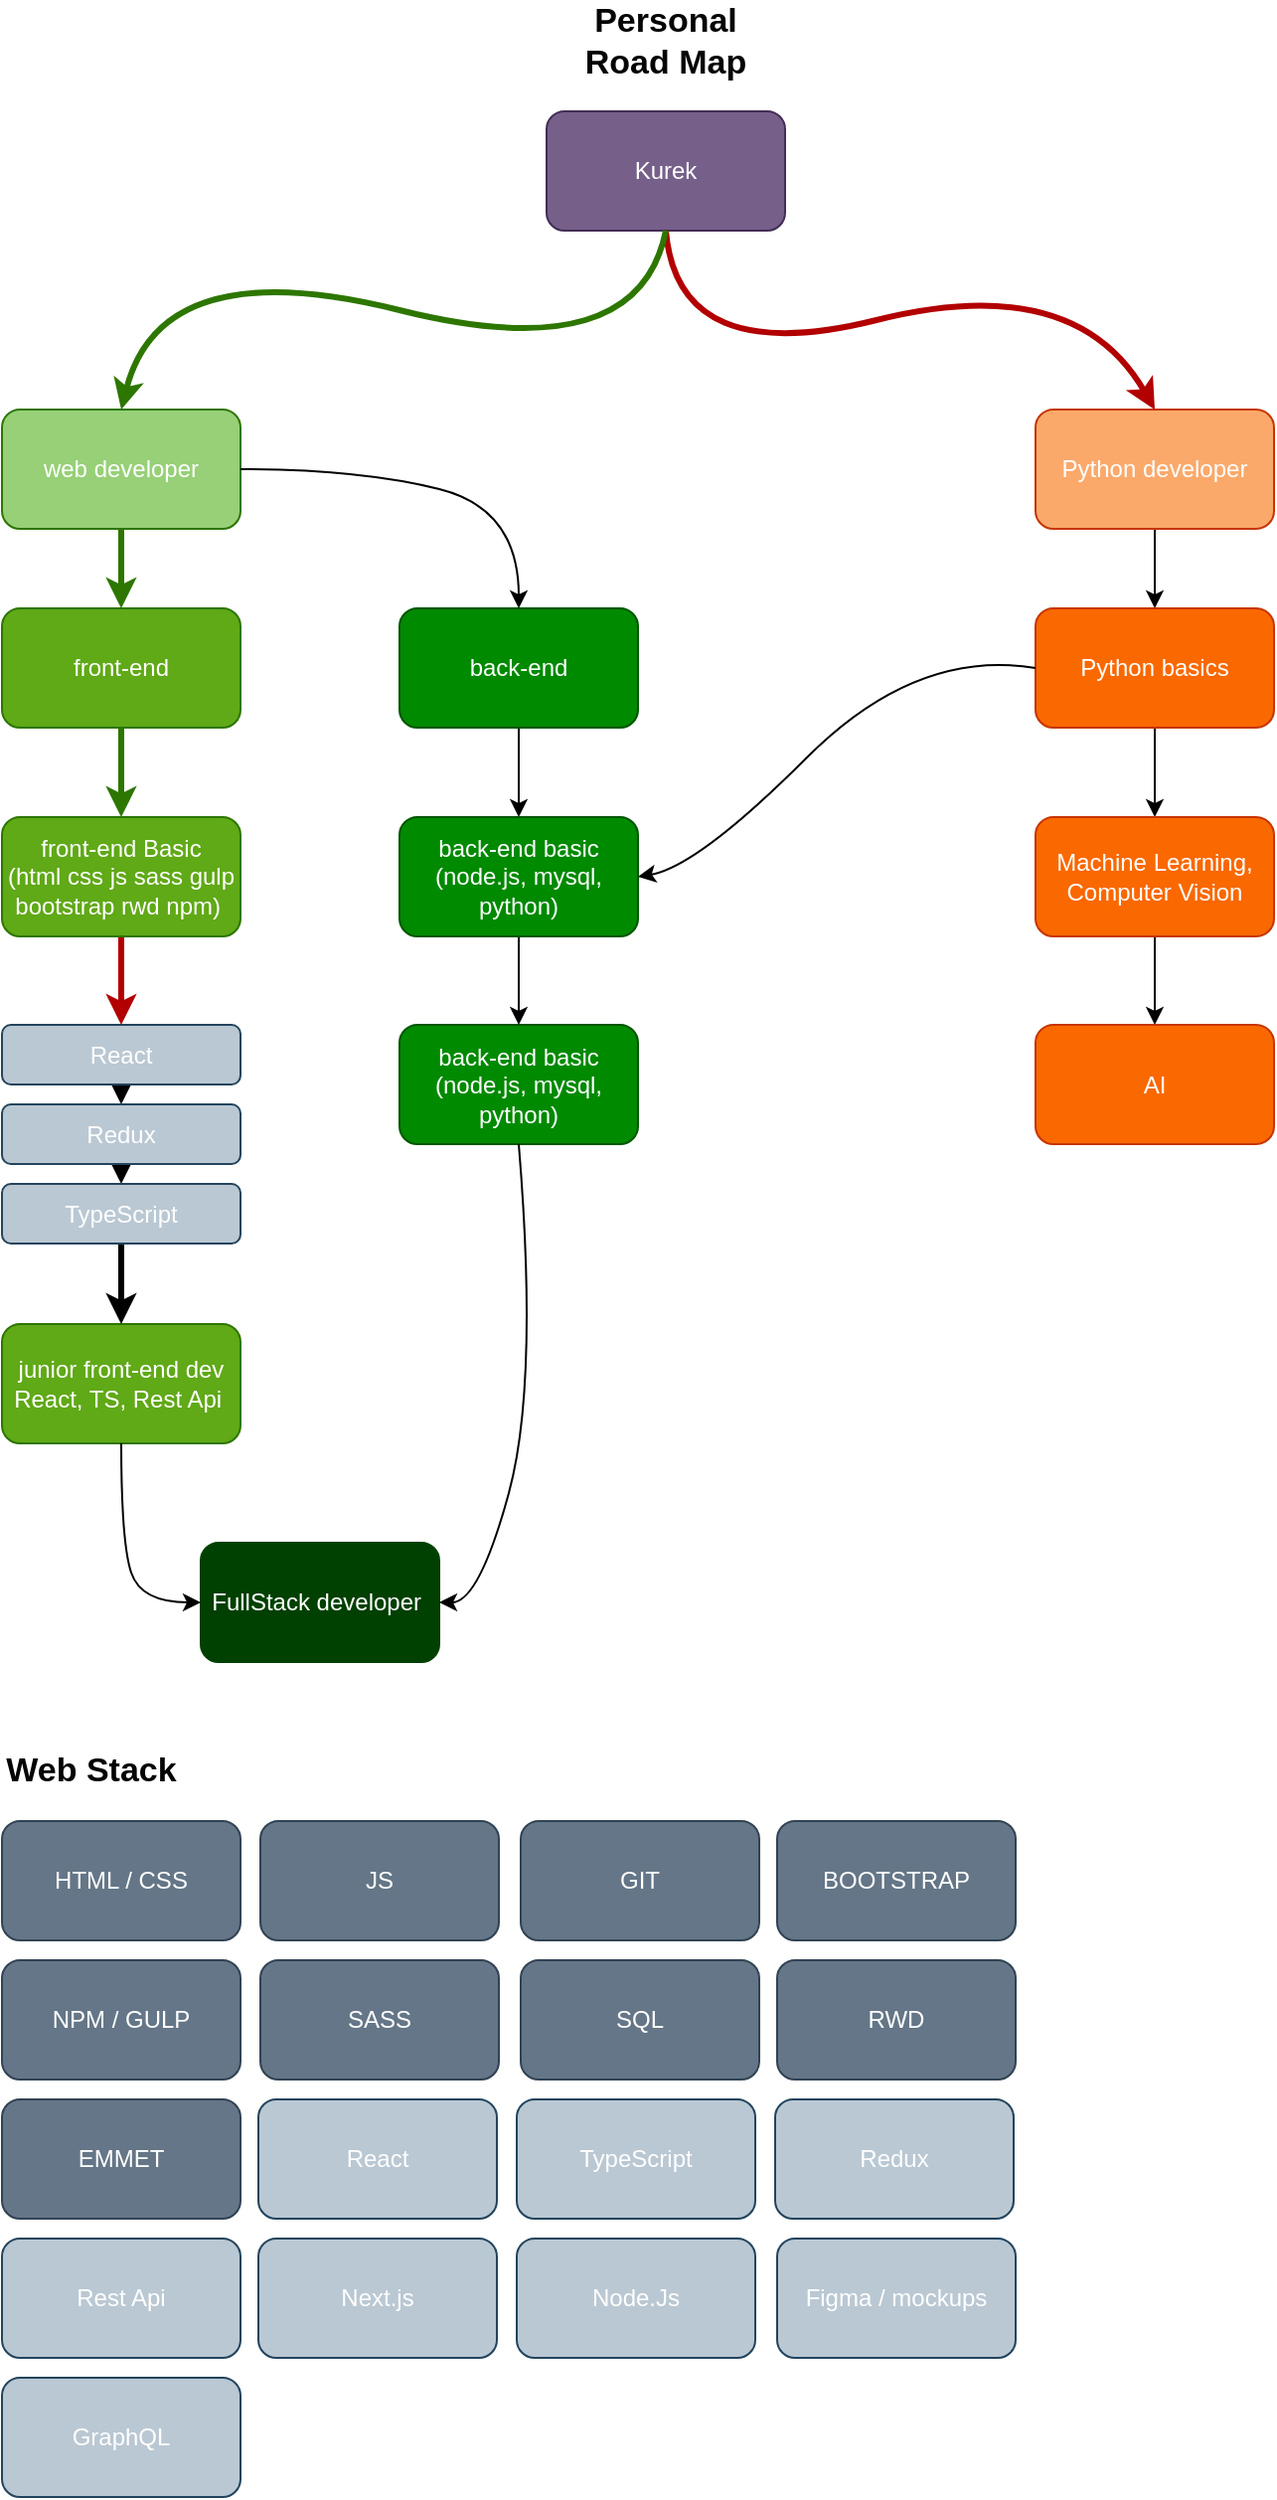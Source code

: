 <mxfile version="20.8.3" type="github">
  <diagram id="wU-MZU1ki5H1QDvkkrNs" name="Strona-1">
    <mxGraphModel dx="1262" dy="678" grid="1" gridSize="10" guides="1" tooltips="1" connect="1" arrows="1" fold="1" page="1" pageScale="1" pageWidth="827" pageHeight="1169" math="0" shadow="0">
      <root>
        <mxCell id="0" />
        <mxCell id="1" parent="0" />
        <mxCell id="NCf4MELzwFDsRm1iRGMm-1" value="Kurek" style="rounded=1;whiteSpace=wrap;html=1;fillColor=#76608a;strokeColor=#432D57;fontColor=#ffffff;" vertex="1" parent="1">
          <mxGeometry x="354" y="170" width="120" height="60" as="geometry" />
        </mxCell>
        <mxCell id="NCf4MELzwFDsRm1iRGMm-21" value="" style="edgeStyle=orthogonalEdgeStyle;rounded=0;orthogonalLoop=1;jettySize=auto;html=1;strokeWidth=3;fillColor=#60a917;strokeColor=#2D7600;" edge="1" parent="1" source="NCf4MELzwFDsRm1iRGMm-2" target="NCf4MELzwFDsRm1iRGMm-20">
          <mxGeometry relative="1" as="geometry" />
        </mxCell>
        <mxCell id="NCf4MELzwFDsRm1iRGMm-2" value="web developer" style="rounded=1;whiteSpace=wrap;html=1;fillColor=#97D077;strokeColor=#2D7600;fontColor=#ffffff;" vertex="1" parent="1">
          <mxGeometry x="80" y="320" width="120" height="60" as="geometry" />
        </mxCell>
        <mxCell id="NCf4MELzwFDsRm1iRGMm-13" value="" style="edgeStyle=orthogonalEdgeStyle;rounded=0;orthogonalLoop=1;jettySize=auto;html=1;" edge="1" parent="1" source="NCf4MELzwFDsRm1iRGMm-3" target="NCf4MELzwFDsRm1iRGMm-12">
          <mxGeometry relative="1" as="geometry" />
        </mxCell>
        <mxCell id="NCf4MELzwFDsRm1iRGMm-3" value="Python developer" style="rounded=1;whiteSpace=wrap;html=1;fillColor=#FAA96B;strokeColor=#C73500;fontColor=#FFFFFF;" vertex="1" parent="1">
          <mxGeometry x="600" y="320" width="120" height="60" as="geometry" />
        </mxCell>
        <mxCell id="NCf4MELzwFDsRm1iRGMm-5" value="" style="curved=1;endArrow=classic;html=1;rounded=0;exitX=0.5;exitY=1;exitDx=0;exitDy=0;entryX=0.5;entryY=0;entryDx=0;entryDy=0;fillColor=#e51400;strokeColor=#B20000;strokeWidth=3;" edge="1" parent="1" source="NCf4MELzwFDsRm1iRGMm-1" target="NCf4MELzwFDsRm1iRGMm-3">
          <mxGeometry width="50" height="50" relative="1" as="geometry">
            <mxPoint x="390" y="440" as="sourcePoint" />
            <mxPoint x="440" y="390" as="targetPoint" />
            <Array as="points">
              <mxPoint x="420" y="300" />
              <mxPoint x="620" y="250" />
            </Array>
          </mxGeometry>
        </mxCell>
        <mxCell id="NCf4MELzwFDsRm1iRGMm-7" value="" style="curved=1;endArrow=classic;html=1;rounded=0;exitX=0.5;exitY=1;exitDx=0;exitDy=0;entryX=0.5;entryY=0;entryDx=0;entryDy=0;fillColor=#60a917;strokeColor=#2D7600;strokeWidth=3;" edge="1" parent="1" source="NCf4MELzwFDsRm1iRGMm-1" target="NCf4MELzwFDsRm1iRGMm-2">
          <mxGeometry width="50" height="50" relative="1" as="geometry">
            <mxPoint x="390" y="440" as="sourcePoint" />
            <mxPoint x="440" y="390" as="targetPoint" />
            <Array as="points">
              <mxPoint x="400" y="300" />
              <mxPoint x="160" y="240" />
            </Array>
          </mxGeometry>
        </mxCell>
        <mxCell id="NCf4MELzwFDsRm1iRGMm-66" style="edgeStyle=orthogonalEdgeStyle;rounded=0;orthogonalLoop=1;jettySize=auto;html=1;exitX=0.5;exitY=1;exitDx=0;exitDy=0;entryX=0.5;entryY=0;entryDx=0;entryDy=0;strokeWidth=3;fontSize=17;fontColor=#FFFFFF;strokeColor=#B20000;fillColor=#e51400;" edge="1" parent="1" source="NCf4MELzwFDsRm1iRGMm-8" target="NCf4MELzwFDsRm1iRGMm-55">
          <mxGeometry relative="1" as="geometry" />
        </mxCell>
        <mxCell id="NCf4MELzwFDsRm1iRGMm-8" value="front-end Basic&lt;br&gt;(html css js sass gulp bootstrap rwd npm)&amp;nbsp;" style="rounded=1;whiteSpace=wrap;html=1;fillColor=#60a917;fontColor=#ffffff;strokeColor=#2D7600;" vertex="1" parent="1">
          <mxGeometry x="80" y="525" width="120" height="60" as="geometry" />
        </mxCell>
        <mxCell id="NCf4MELzwFDsRm1iRGMm-10" value="junior front-end dev&lt;br&gt;React, TS, Rest Api&amp;nbsp;" style="rounded=1;whiteSpace=wrap;html=1;fillColor=#60a917;fontColor=#ffffff;strokeColor=#2D7600;" vertex="1" parent="1">
          <mxGeometry x="80" y="780" width="120" height="60" as="geometry" />
        </mxCell>
        <mxCell id="NCf4MELzwFDsRm1iRGMm-24" value="" style="edgeStyle=orthogonalEdgeStyle;rounded=0;orthogonalLoop=1;jettySize=auto;html=1;" edge="1" parent="1" source="NCf4MELzwFDsRm1iRGMm-12">
          <mxGeometry relative="1" as="geometry">
            <mxPoint x="660" y="525" as="targetPoint" />
            <Array as="points">
              <mxPoint x="660" y="525" />
            </Array>
          </mxGeometry>
        </mxCell>
        <mxCell id="NCf4MELzwFDsRm1iRGMm-12" value="Python basics" style="rounded=1;whiteSpace=wrap;html=1;fillColor=#fa6800;fontColor=#FFFFFF;strokeColor=#C73500;" vertex="1" parent="1">
          <mxGeometry x="600" y="420" width="120" height="60" as="geometry" />
        </mxCell>
        <mxCell id="NCf4MELzwFDsRm1iRGMm-19" value="" style="edgeStyle=orthogonalEdgeStyle;rounded=0;orthogonalLoop=1;jettySize=auto;html=1;" edge="1" parent="1" source="NCf4MELzwFDsRm1iRGMm-15" target="NCf4MELzwFDsRm1iRGMm-18">
          <mxGeometry relative="1" as="geometry" />
        </mxCell>
        <mxCell id="NCf4MELzwFDsRm1iRGMm-15" value="back-end" style="rounded=1;whiteSpace=wrap;html=1;fillColor=#008a00;fontColor=#ffffff;strokeColor=#005700;" vertex="1" parent="1">
          <mxGeometry x="280" y="420" width="120" height="60" as="geometry" />
        </mxCell>
        <mxCell id="NCf4MELzwFDsRm1iRGMm-16" value="" style="curved=1;endArrow=classic;html=1;rounded=0;exitX=1;exitY=0.5;exitDx=0;exitDy=0;entryX=0.5;entryY=0;entryDx=0;entryDy=0;" edge="1" parent="1" source="NCf4MELzwFDsRm1iRGMm-2" target="NCf4MELzwFDsRm1iRGMm-15">
          <mxGeometry width="50" height="50" relative="1" as="geometry">
            <mxPoint x="260" y="400" as="sourcePoint" />
            <mxPoint x="310" y="350" as="targetPoint" />
            <Array as="points">
              <mxPoint x="260" y="350" />
              <mxPoint x="340" y="370" />
            </Array>
          </mxGeometry>
        </mxCell>
        <mxCell id="NCf4MELzwFDsRm1iRGMm-26" value="" style="edgeStyle=orthogonalEdgeStyle;rounded=0;orthogonalLoop=1;jettySize=auto;html=1;" edge="1" parent="1" source="NCf4MELzwFDsRm1iRGMm-18" target="NCf4MELzwFDsRm1iRGMm-25">
          <mxGeometry relative="1" as="geometry" />
        </mxCell>
        <mxCell id="NCf4MELzwFDsRm1iRGMm-18" value="back-end basic&lt;br&gt;(node.js, mysql, python)" style="rounded=1;whiteSpace=wrap;html=1;fillColor=#008a00;fontColor=#ffffff;strokeColor=#005700;" vertex="1" parent="1">
          <mxGeometry x="280" y="525" width="120" height="60" as="geometry" />
        </mxCell>
        <mxCell id="NCf4MELzwFDsRm1iRGMm-22" value="" style="edgeStyle=orthogonalEdgeStyle;rounded=0;orthogonalLoop=1;jettySize=auto;html=1;strokeWidth=3;fillColor=#60a917;strokeColor=#2D7600;" edge="1" parent="1" source="NCf4MELzwFDsRm1iRGMm-20" target="NCf4MELzwFDsRm1iRGMm-8">
          <mxGeometry relative="1" as="geometry" />
        </mxCell>
        <mxCell id="NCf4MELzwFDsRm1iRGMm-20" value="front-end" style="rounded=1;whiteSpace=wrap;html=1;fillColor=#60a917;fontColor=#ffffff;strokeColor=#2D7600;" vertex="1" parent="1">
          <mxGeometry x="80" y="420" width="120" height="60" as="geometry" />
        </mxCell>
        <mxCell id="NCf4MELzwFDsRm1iRGMm-23" value="" style="curved=1;endArrow=classic;html=1;rounded=0;entryX=1;entryY=0.5;entryDx=0;entryDy=0;exitX=0;exitY=0.5;exitDx=0;exitDy=0;" edge="1" parent="1" source="NCf4MELzwFDsRm1iRGMm-12" target="NCf4MELzwFDsRm1iRGMm-18">
          <mxGeometry width="50" height="50" relative="1" as="geometry">
            <mxPoint x="580" y="330" as="sourcePoint" />
            <mxPoint x="656" y="440" as="targetPoint" />
            <Array as="points">
              <mxPoint x="540" y="440" />
              <mxPoint x="430" y="550" />
            </Array>
          </mxGeometry>
        </mxCell>
        <mxCell id="NCf4MELzwFDsRm1iRGMm-25" value="back-end basic&lt;br&gt;(node.js, mysql, python)" style="rounded=1;whiteSpace=wrap;html=1;fillColor=#008a00;fontColor=#ffffff;strokeColor=#005700;" vertex="1" parent="1">
          <mxGeometry x="280" y="629.5" width="120" height="60" as="geometry" />
        </mxCell>
        <mxCell id="NCf4MELzwFDsRm1iRGMm-27" value="FullStack developer&amp;nbsp;" style="rounded=1;whiteSpace=wrap;html=1;fillColor=#004000;fontColor=#ffffff;strokeColor=#004000;" vertex="1" parent="1">
          <mxGeometry x="180" y="890" width="120" height="60" as="geometry" />
        </mxCell>
        <mxCell id="NCf4MELzwFDsRm1iRGMm-28" value="" style="curved=1;endArrow=classic;html=1;rounded=0;entryX=1;entryY=0.5;entryDx=0;entryDy=0;exitX=0.5;exitY=1;exitDx=0;exitDy=0;" edge="1" parent="1" source="NCf4MELzwFDsRm1iRGMm-25" target="NCf4MELzwFDsRm1iRGMm-27">
          <mxGeometry width="50" height="50" relative="1" as="geometry">
            <mxPoint x="590" y="670" as="sourcePoint" />
            <mxPoint x="380" y="775" as="targetPoint" />
            <Array as="points">
              <mxPoint x="350" y="810" />
              <mxPoint x="320" y="920" />
            </Array>
          </mxGeometry>
        </mxCell>
        <mxCell id="NCf4MELzwFDsRm1iRGMm-32" value="" style="edgeStyle=orthogonalEdgeStyle;rounded=0;orthogonalLoop=1;jettySize=auto;html=1;fontColor=#FFFFFF;" edge="1" parent="1" source="NCf4MELzwFDsRm1iRGMm-30" target="NCf4MELzwFDsRm1iRGMm-31">
          <mxGeometry relative="1" as="geometry" />
        </mxCell>
        <mxCell id="NCf4MELzwFDsRm1iRGMm-30" value="Machine Learning,&lt;br&gt;Computer Vision" style="rounded=1;whiteSpace=wrap;html=1;fillColor=#fa6800;fontColor=#FFFFFF;strokeColor=#C73500;" vertex="1" parent="1">
          <mxGeometry x="600" y="525" width="120" height="60" as="geometry" />
        </mxCell>
        <mxCell id="NCf4MELzwFDsRm1iRGMm-31" value="AI" style="rounded=1;whiteSpace=wrap;html=1;fillColor=#fa6800;fontColor=#FFFFFF;strokeColor=#C73500;" vertex="1" parent="1">
          <mxGeometry x="600" y="629.5" width="120" height="60" as="geometry" />
        </mxCell>
        <mxCell id="NCf4MELzwFDsRm1iRGMm-33" value="HTML / CSS" style="rounded=1;whiteSpace=wrap;html=1;strokeColor=#314354;fontColor=#ffffff;fillColor=#647687;" vertex="1" parent="1">
          <mxGeometry x="80" y="1030" width="120" height="60" as="geometry" />
        </mxCell>
        <mxCell id="NCf4MELzwFDsRm1iRGMm-34" value="JS" style="rounded=1;whiteSpace=wrap;html=1;strokeColor=#314354;fontColor=#ffffff;fillColor=#647687;" vertex="1" parent="1">
          <mxGeometry x="210" y="1030" width="120" height="60" as="geometry" />
        </mxCell>
        <mxCell id="NCf4MELzwFDsRm1iRGMm-35" value="GIT" style="rounded=1;whiteSpace=wrap;html=1;strokeColor=#314354;fontColor=#ffffff;fillColor=#647687;" vertex="1" parent="1">
          <mxGeometry x="341" y="1030" width="120" height="60" as="geometry" />
        </mxCell>
        <mxCell id="NCf4MELzwFDsRm1iRGMm-36" value="BOOTSTRAP" style="rounded=1;whiteSpace=wrap;html=1;strokeColor=#314354;fontColor=#ffffff;fillColor=#647687;" vertex="1" parent="1">
          <mxGeometry x="470" y="1030" width="120" height="60" as="geometry" />
        </mxCell>
        <mxCell id="NCf4MELzwFDsRm1iRGMm-38" value="&lt;font color=&quot;#050505&quot; style=&quot;font-size: 17px;&quot;&gt;&lt;span style=&quot;font-size: 17px;&quot;&gt;Web Stack&lt;/span&gt;&lt;/font&gt;" style="text;html=1;strokeColor=none;fillColor=none;align=center;verticalAlign=middle;whiteSpace=wrap;rounded=0;fontColor=#FFFFFF;fontStyle=5;fontSize=17;" vertex="1" parent="1">
          <mxGeometry x="80" y="990" width="90" height="30" as="geometry" />
        </mxCell>
        <mxCell id="NCf4MELzwFDsRm1iRGMm-39" value="NPM /&amp;nbsp;GULP" style="rounded=1;whiteSpace=wrap;html=1;strokeColor=#314354;fontColor=#ffffff;fillColor=#647687;" vertex="1" parent="1">
          <mxGeometry x="80" y="1100" width="120" height="60" as="geometry" />
        </mxCell>
        <mxCell id="NCf4MELzwFDsRm1iRGMm-40" value="SASS" style="rounded=1;whiteSpace=wrap;html=1;strokeColor=#314354;fontColor=#ffffff;fillColor=#647687;" vertex="1" parent="1">
          <mxGeometry x="210" y="1100" width="120" height="60" as="geometry" />
        </mxCell>
        <mxCell id="NCf4MELzwFDsRm1iRGMm-41" value="SQL" style="rounded=1;whiteSpace=wrap;html=1;strokeColor=#314354;fontColor=#ffffff;fillColor=#647687;" vertex="1" parent="1">
          <mxGeometry x="341" y="1100" width="120" height="60" as="geometry" />
        </mxCell>
        <mxCell id="NCf4MELzwFDsRm1iRGMm-42" value="RWD" style="rounded=1;whiteSpace=wrap;html=1;strokeColor=#314354;fontColor=#ffffff;fillColor=#647687;" vertex="1" parent="1">
          <mxGeometry x="470" y="1100" width="120" height="60" as="geometry" />
        </mxCell>
        <mxCell id="NCf4MELzwFDsRm1iRGMm-44" value="React" style="rounded=1;whiteSpace=wrap;html=1;strokeColor=#23445d;fillColor=#bac8d3;fontColor=#FFFFFF;" vertex="1" parent="1">
          <mxGeometry x="209" y="1170" width="120" height="60" as="geometry" />
        </mxCell>
        <mxCell id="NCf4MELzwFDsRm1iRGMm-45" value="TypeScript" style="rounded=1;whiteSpace=wrap;html=1;strokeColor=#23445d;fillColor=#bac8d3;fontColor=#FFFFFF;" vertex="1" parent="1">
          <mxGeometry x="339" y="1170" width="120" height="60" as="geometry" />
        </mxCell>
        <mxCell id="NCf4MELzwFDsRm1iRGMm-47" value="Rest Api" style="rounded=1;whiteSpace=wrap;html=1;strokeColor=#23445d;fillColor=#bac8d3;fontColor=#FFFFFF;" vertex="1" parent="1">
          <mxGeometry x="80" y="1240" width="120" height="60" as="geometry" />
        </mxCell>
        <mxCell id="NCf4MELzwFDsRm1iRGMm-48" value="Next.js" style="rounded=1;whiteSpace=wrap;html=1;strokeColor=#23445d;fillColor=#bac8d3;fontColor=#FFFFFF;" vertex="1" parent="1">
          <mxGeometry x="209" y="1240" width="120" height="60" as="geometry" />
        </mxCell>
        <mxCell id="NCf4MELzwFDsRm1iRGMm-49" value="&lt;font color=&quot;#050505&quot; style=&quot;font-size: 17px;&quot;&gt;&lt;span style=&quot;font-size: 17px;&quot;&gt;Personal Road Map&lt;/span&gt;&lt;/font&gt;" style="text;html=1;strokeColor=none;fillColor=none;align=center;verticalAlign=middle;whiteSpace=wrap;rounded=0;fontColor=#FFFFFF;fontStyle=5;fontSize=17;" vertex="1" parent="1">
          <mxGeometry x="369" y="120" width="90" height="30" as="geometry" />
        </mxCell>
        <mxCell id="NCf4MELzwFDsRm1iRGMm-50" value="Redux" style="rounded=1;whiteSpace=wrap;html=1;strokeColor=#23445d;fillColor=#bac8d3;fontColor=#FFFFFF;" vertex="1" parent="1">
          <mxGeometry x="469" y="1170" width="120" height="60" as="geometry" />
        </mxCell>
        <mxCell id="NCf4MELzwFDsRm1iRGMm-51" value="Figma / mockups" style="rounded=1;whiteSpace=wrap;html=1;strokeColor=#23445d;fillColor=#bac8d3;fontColor=#FFFFFF;" vertex="1" parent="1">
          <mxGeometry x="470" y="1240" width="120" height="60" as="geometry" />
        </mxCell>
        <mxCell id="NCf4MELzwFDsRm1iRGMm-52" value="Node.Js" style="rounded=1;whiteSpace=wrap;html=1;strokeColor=#23445d;fillColor=#bac8d3;fontColor=#FFFFFF;" vertex="1" parent="1">
          <mxGeometry x="339" y="1240" width="120" height="60" as="geometry" />
        </mxCell>
        <mxCell id="NCf4MELzwFDsRm1iRGMm-53" value="EMMET" style="rounded=1;whiteSpace=wrap;html=1;strokeColor=#314354;fontColor=#ffffff;fillColor=#647687;" vertex="1" parent="1">
          <mxGeometry x="80" y="1170" width="120" height="60" as="geometry" />
        </mxCell>
        <mxCell id="NCf4MELzwFDsRm1iRGMm-60" style="edgeStyle=orthogonalEdgeStyle;rounded=0;orthogonalLoop=1;jettySize=auto;html=1;exitX=0.5;exitY=1;exitDx=0;exitDy=0;entryX=0.5;entryY=0;entryDx=0;entryDy=0;strokeWidth=3;fontSize=17;fontColor=#FFFFFF;" edge="1" parent="1" source="NCf4MELzwFDsRm1iRGMm-55" target="NCf4MELzwFDsRm1iRGMm-57">
          <mxGeometry relative="1" as="geometry" />
        </mxCell>
        <mxCell id="NCf4MELzwFDsRm1iRGMm-55" value="React" style="rounded=1;whiteSpace=wrap;html=1;strokeColor=#23445d;fillColor=#bac8d3;fontColor=#FFFFFF;" vertex="1" parent="1">
          <mxGeometry x="80" y="629.5" width="120" height="30" as="geometry" />
        </mxCell>
        <mxCell id="NCf4MELzwFDsRm1iRGMm-61" style="edgeStyle=orthogonalEdgeStyle;rounded=0;orthogonalLoop=1;jettySize=auto;html=1;exitX=0.5;exitY=1;exitDx=0;exitDy=0;entryX=0.5;entryY=0;entryDx=0;entryDy=0;strokeWidth=3;fontSize=17;fontColor=#FFFFFF;" edge="1" parent="1" source="NCf4MELzwFDsRm1iRGMm-57" target="NCf4MELzwFDsRm1iRGMm-58">
          <mxGeometry relative="1" as="geometry" />
        </mxCell>
        <mxCell id="NCf4MELzwFDsRm1iRGMm-57" value="Redux" style="rounded=1;whiteSpace=wrap;html=1;strokeColor=#23445d;fillColor=#bac8d3;fontColor=#FFFFFF;" vertex="1" parent="1">
          <mxGeometry x="80" y="669.5" width="120" height="30" as="geometry" />
        </mxCell>
        <mxCell id="NCf4MELzwFDsRm1iRGMm-62" value="" style="edgeStyle=orthogonalEdgeStyle;rounded=0;orthogonalLoop=1;jettySize=auto;html=1;strokeWidth=3;fontSize=17;fontColor=#FFFFFF;" edge="1" parent="1" source="NCf4MELzwFDsRm1iRGMm-58" target="NCf4MELzwFDsRm1iRGMm-10">
          <mxGeometry relative="1" as="geometry" />
        </mxCell>
        <mxCell id="NCf4MELzwFDsRm1iRGMm-58" value="TypeScript" style="rounded=1;whiteSpace=wrap;html=1;strokeColor=#23445d;fillColor=#bac8d3;fontColor=#FFFFFF;" vertex="1" parent="1">
          <mxGeometry x="80" y="709.5" width="120" height="30" as="geometry" />
        </mxCell>
        <mxCell id="NCf4MELzwFDsRm1iRGMm-63" value="" style="curved=1;endArrow=classic;html=1;rounded=0;entryX=0;entryY=0.5;entryDx=0;entryDy=0;exitX=0.5;exitY=1;exitDx=0;exitDy=0;" edge="1" parent="1" source="NCf4MELzwFDsRm1iRGMm-10" target="NCf4MELzwFDsRm1iRGMm-27">
          <mxGeometry width="50" height="50" relative="1" as="geometry">
            <mxPoint x="350.0" y="699.5" as="sourcePoint" />
            <mxPoint x="310.0" y="930" as="targetPoint" />
            <Array as="points">
              <mxPoint x="140" y="890" />
              <mxPoint x="150" y="920" />
            </Array>
          </mxGeometry>
        </mxCell>
        <mxCell id="NCf4MELzwFDsRm1iRGMm-67" value="GraphQL" style="rounded=1;whiteSpace=wrap;html=1;strokeColor=#23445d;fillColor=#bac8d3;fontColor=#FFFFFF;" vertex="1" parent="1">
          <mxGeometry x="80" y="1310" width="120" height="60" as="geometry" />
        </mxCell>
      </root>
    </mxGraphModel>
  </diagram>
</mxfile>
